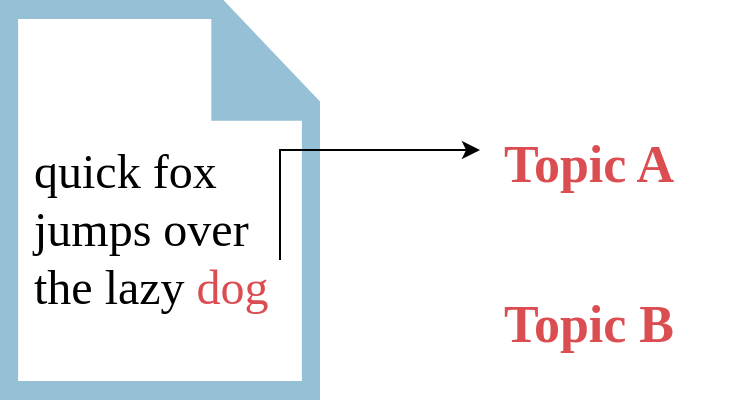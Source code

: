 <mxfile version="14.4.5"><diagram id="mXsEzY1grTL8d_6-SwdW" name="Page-1"><mxGraphModel dx="1422" dy="775" grid="1" gridSize="10" guides="1" tooltips="1" connect="1" arrows="1" fold="1" page="1" pageScale="1" pageWidth="850" pageHeight="1100" math="0" shadow="0"><root><mxCell id="0"/><mxCell id="1" parent="0"/><mxCell id="ywNSG6XFUbNYVKEKO_jB-4" value="" style="group" parent="1" vertex="1" connectable="0"><mxGeometry x="100" y="150" width="160" height="200" as="geometry"/></mxCell><mxCell id="ywNSG6XFUbNYVKEKO_jB-2" value="" style="pointerEvents=1;shadow=0;dashed=0;html=1;strokeColor=none;labelPosition=center;verticalLabelPosition=bottom;verticalAlign=top;outlineConnect=0;align=center;shape=mxgraph.office.concepts.document_blank;fontColor=#96C0D5;labelBorderColor=#96C0D5;fillColor=#96C0D5;" parent="ywNSG6XFUbNYVKEKO_jB-4" vertex="1"><mxGeometry width="160" height="200" as="geometry"/></mxCell><mxCell id="ywNSG6XFUbNYVKEKO_jB-3" value="&lt;div style=&quot;font-size: 24px&quot; align=&quot;left&quot;&gt;quick fox &lt;br style=&quot;font-size: 24px&quot;&gt;&lt;/div&gt;&lt;div style=&quot;font-size: 24px&quot; align=&quot;left&quot;&gt;jumps over &lt;br style=&quot;font-size: 24px&quot;&gt;&lt;/div&gt;&lt;div style=&quot;font-size: 24px&quot; align=&quot;left&quot;&gt;the lazy &lt;font color=&quot;#DA4E52&quot;&gt;dog&lt;/font&gt;&lt;/div&gt;" style="text;html=1;align=left;verticalAlign=middle;resizable=0;points=[];autosize=1;fontSize=24;spacingLeft=5;fontFamily=Palatino Linotype;" parent="ywNSG6XFUbNYVKEKO_jB-4" vertex="1"><mxGeometry x="10" y="70" width="150" height="90" as="geometry"/></mxCell><mxCell id="S7-oDvzKw_h2isD91N5Y-1" style="edgeStyle=orthogonalEdgeStyle;rounded=0;orthogonalLoop=1;jettySize=auto;html=1;startArrow=classic;startFill=1;endArrow=none;endFill=0;" edge="1" parent="1"><mxGeometry relative="1" as="geometry"><mxPoint x="240" y="280" as="targetPoint"/><mxPoint x="340" y="225" as="sourcePoint"/><Array as="points"><mxPoint x="240" y="225"/></Array></mxGeometry></mxCell><mxCell id="ywNSG6XFUbNYVKEKO_jB-5" value="&lt;font style=&quot;font-size: 26px;&quot; color=&quot;#DA4E52&quot;&gt;&lt;font style=&quot;font-size: 26px;&quot;&gt;&lt;b style=&quot;font-size: 26px;&quot;&gt;Topic A&lt;/b&gt;&lt;br style=&quot;font-size: 26px;&quot;&gt;&lt;/font&gt;&lt;/font&gt;" style="text;whiteSpace=wrap;html=1;fontSize=26;fontFamily=Palatino Linotype;" parent="1" vertex="1"><mxGeometry x="350" y="210" width="120" height="30" as="geometry"/></mxCell><mxCell id="ywNSG6XFUbNYVKEKO_jB-6" value="&lt;font style=&quot;font-size: 26px&quot; color=&quot;#DA4E52&quot;&gt;&lt;font style=&quot;font-size: 26px&quot;&gt;&lt;b style=&quot;font-size: 26px&quot;&gt;Topic B&lt;/b&gt;&lt;br style=&quot;font-size: 26px&quot;&gt;&lt;/font&gt;&lt;/font&gt;" style="text;whiteSpace=wrap;html=1;fontSize=26;fontFamily=Palatino Linotype;" parent="1" vertex="1"><mxGeometry x="350" y="290" width="120" height="30" as="geometry"/></mxCell></root></mxGraphModel></diagram></mxfile>